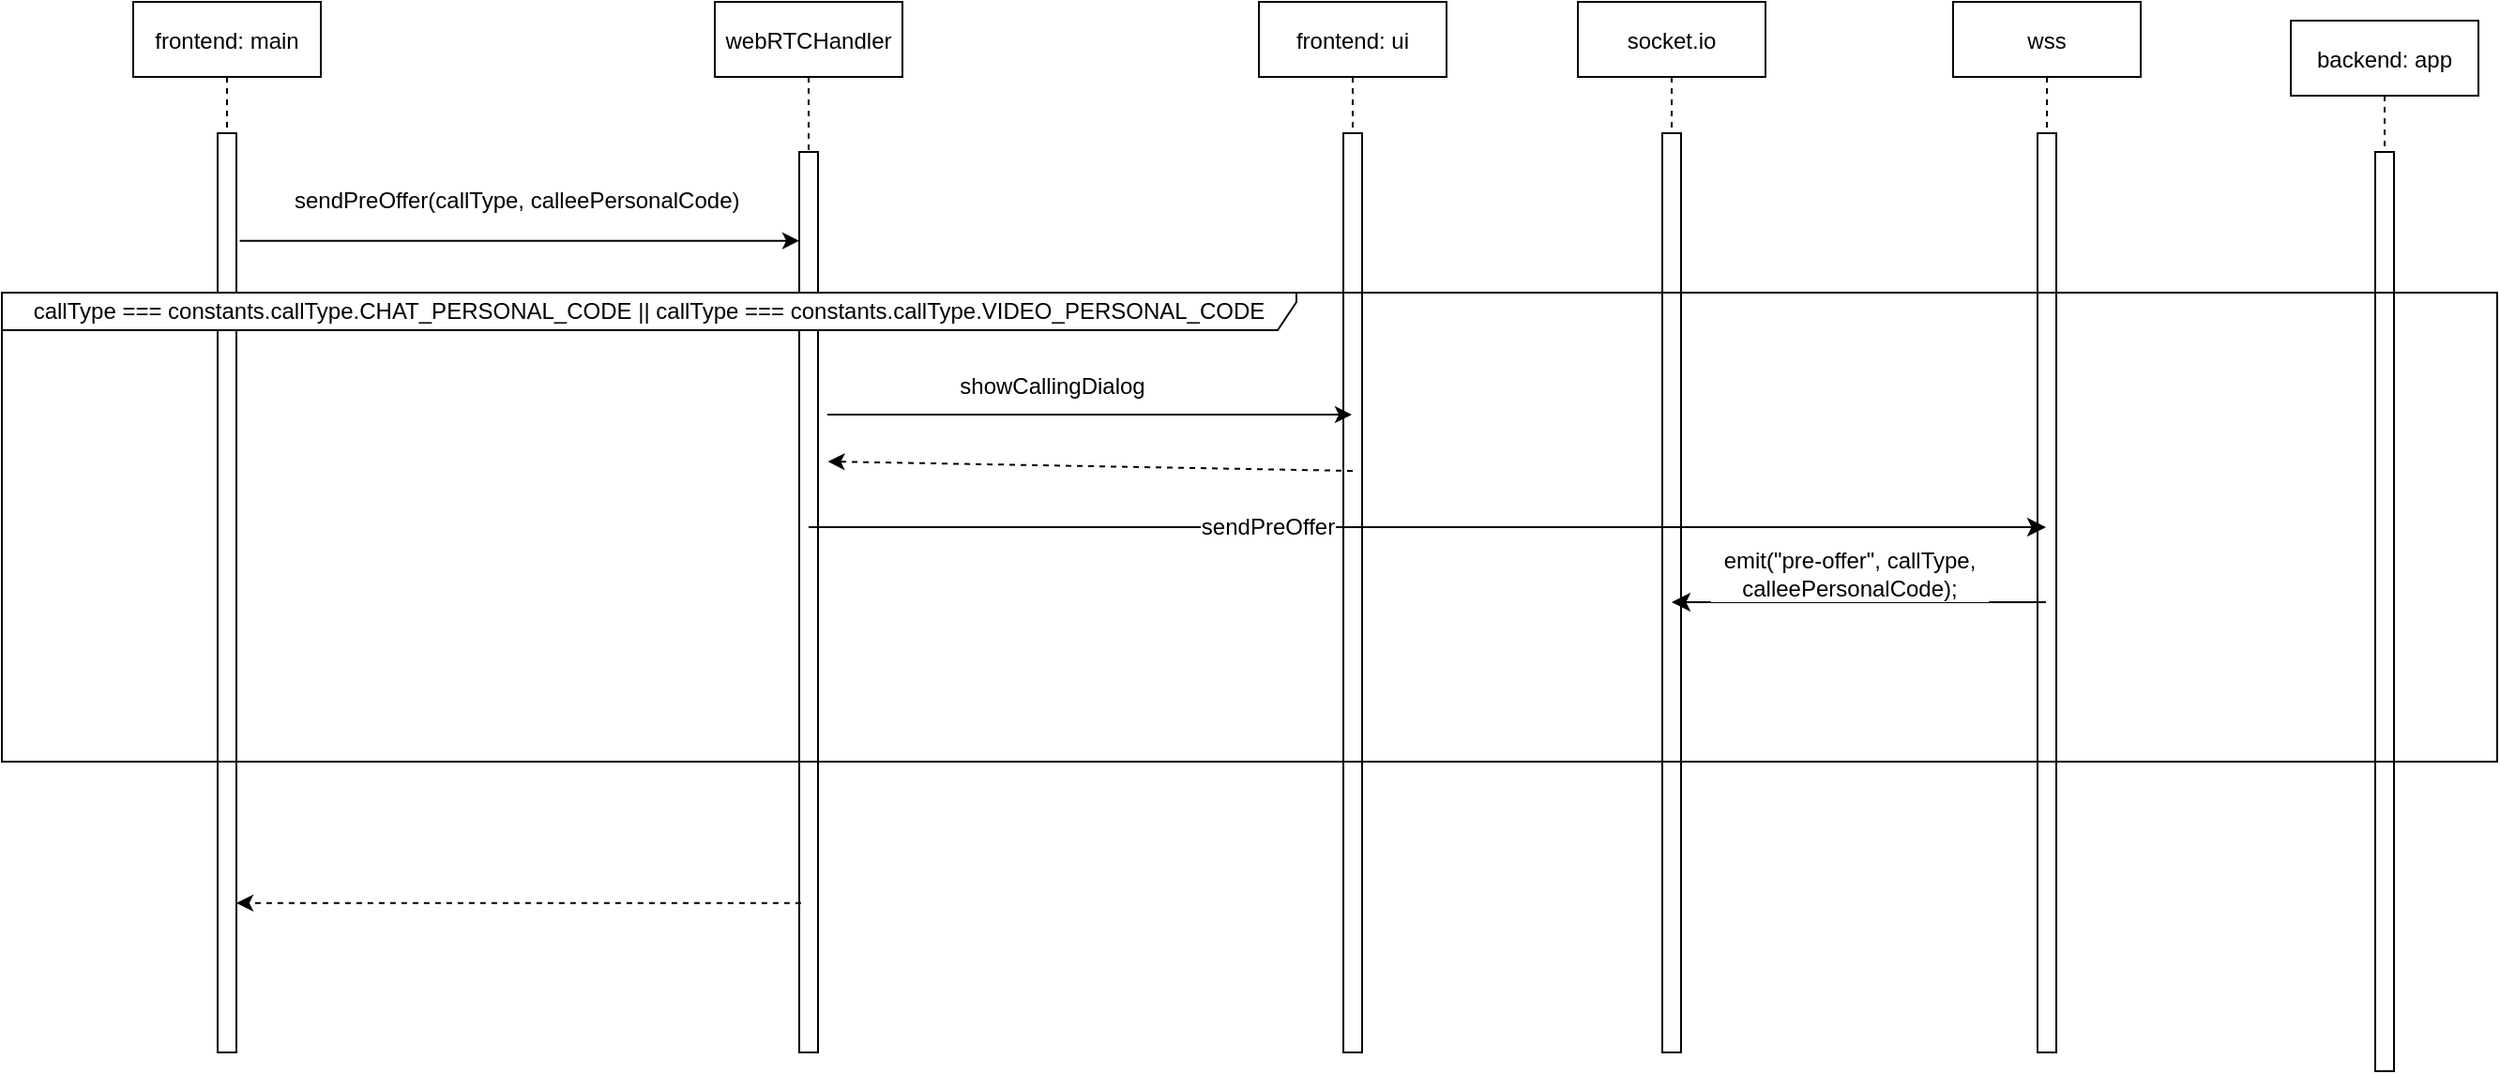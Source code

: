 <mxfile version="17.4.2" type="device"><diagram id="kgpKYQtTHZ0yAKxKKP6v" name="Page-1"><mxGraphModel dx="2071" dy="764" grid="1" gridSize="10" guides="1" tooltips="1" connect="1" arrows="1" fold="1" page="1" pageScale="1" pageWidth="850" pageHeight="1100" math="0" shadow="0"><root><mxCell id="0"/><mxCell id="1" parent="0"/><mxCell id="EEHP2IsuWbUX40uP4pIA-26" value="socket.io" style="shape=umlLifeline;perimeter=lifelinePerimeter;container=1;collapsible=0;recursiveResize=0;rounded=0;shadow=0;strokeWidth=1;" vertex="1" parent="1"><mxGeometry x="520" y="80" width="100" height="560" as="geometry"/></mxCell><mxCell id="EEHP2IsuWbUX40uP4pIA-27" value="" style="points=[];perimeter=orthogonalPerimeter;rounded=0;shadow=0;strokeWidth=1;" vertex="1" parent="EEHP2IsuWbUX40uP4pIA-26"><mxGeometry x="45" y="70" width="10" height="490" as="geometry"/></mxCell><mxCell id="3nuBFxr9cyL0pnOWT2aG-1" value="frontend: ui" style="shape=umlLifeline;perimeter=lifelinePerimeter;container=1;collapsible=0;recursiveResize=0;rounded=0;shadow=0;strokeWidth=1;" parent="1" vertex="1"><mxGeometry x="350" y="80" width="100" height="560" as="geometry"/></mxCell><mxCell id="3nuBFxr9cyL0pnOWT2aG-2" value="" style="points=[];perimeter=orthogonalPerimeter;rounded=0;shadow=0;strokeWidth=1;" parent="3nuBFxr9cyL0pnOWT2aG-1" vertex="1"><mxGeometry x="45" y="70" width="10" height="490" as="geometry"/></mxCell><mxCell id="3nuBFxr9cyL0pnOWT2aG-5" value="webRTCHandler" style="shape=umlLifeline;perimeter=lifelinePerimeter;container=1;collapsible=0;recursiveResize=0;rounded=0;shadow=0;strokeWidth=1;" parent="1" vertex="1"><mxGeometry x="60" y="80" width="100" height="560" as="geometry"/></mxCell><mxCell id="3nuBFxr9cyL0pnOWT2aG-6" value="" style="points=[];perimeter=orthogonalPerimeter;rounded=0;shadow=0;strokeWidth=1;" parent="3nuBFxr9cyL0pnOWT2aG-5" vertex="1"><mxGeometry x="45" y="80" width="10" height="480" as="geometry"/></mxCell><mxCell id="EEHP2IsuWbUX40uP4pIA-1" value="wss" style="shape=umlLifeline;perimeter=lifelinePerimeter;container=1;collapsible=0;recursiveResize=0;rounded=0;shadow=0;strokeWidth=1;" vertex="1" parent="1"><mxGeometry x="720" y="80" width="100" height="560" as="geometry"/></mxCell><mxCell id="EEHP2IsuWbUX40uP4pIA-2" value="" style="points=[];perimeter=orthogonalPerimeter;rounded=0;shadow=0;strokeWidth=1;" vertex="1" parent="EEHP2IsuWbUX40uP4pIA-1"><mxGeometry x="45" y="70" width="10" height="490" as="geometry"/></mxCell><mxCell id="EEHP2IsuWbUX40uP4pIA-5" value="frontend: main" style="shape=umlLifeline;perimeter=lifelinePerimeter;container=1;collapsible=0;recursiveResize=0;rounded=0;shadow=0;strokeWidth=1;" vertex="1" parent="1"><mxGeometry x="-250" y="80" width="100" height="560" as="geometry"/></mxCell><mxCell id="EEHP2IsuWbUX40uP4pIA-6" value="" style="points=[];perimeter=orthogonalPerimeter;rounded=0;shadow=0;strokeWidth=1;" vertex="1" parent="EEHP2IsuWbUX40uP4pIA-5"><mxGeometry x="45" y="70" width="10" height="490" as="geometry"/></mxCell><mxCell id="EEHP2IsuWbUX40uP4pIA-9" value="backend: app" style="shape=umlLifeline;perimeter=lifelinePerimeter;container=1;collapsible=0;recursiveResize=0;rounded=0;shadow=0;strokeWidth=1;" vertex="1" parent="1"><mxGeometry x="900" y="90" width="100" height="560" as="geometry"/></mxCell><mxCell id="EEHP2IsuWbUX40uP4pIA-10" value="" style="points=[];perimeter=orthogonalPerimeter;rounded=0;shadow=0;strokeWidth=1;" vertex="1" parent="EEHP2IsuWbUX40uP4pIA-9"><mxGeometry x="45" y="70" width="10" height="490" as="geometry"/></mxCell><mxCell id="EEHP2IsuWbUX40uP4pIA-13" value="" style="endArrow=classic;html=1;rounded=0;exitX=1.18;exitY=0.117;exitDx=0;exitDy=0;exitPerimeter=0;" edge="1" parent="1" source="EEHP2IsuWbUX40uP4pIA-6" target="3nuBFxr9cyL0pnOWT2aG-6"><mxGeometry width="50" height="50" relative="1" as="geometry"><mxPoint x="400" y="360" as="sourcePoint"/><mxPoint x="450" y="310" as="targetPoint"/></mxGeometry></mxCell><mxCell id="EEHP2IsuWbUX40uP4pIA-14" value="sendPreOffer(callType, calleePersonalCode)" style="text;strokeColor=none;fillColor=none;align=left;verticalAlign=middle;spacingLeft=4;spacingRight=4;overflow=hidden;points=[[0,0.5],[1,0.5]];portConstraint=eastwest;rotatable=0;" vertex="1" parent="1"><mxGeometry x="-170" y="170" width="255" height="30" as="geometry"/></mxCell><mxCell id="EEHP2IsuWbUX40uP4pIA-16" value="callType === constants.callType.CHAT_PERSONAL_CODE || callType === constants.callType.VIDEO_PERSONAL_CODE" style="shape=umlFrame;whiteSpace=wrap;html=1;width=690;height=20;" vertex="1" parent="1"><mxGeometry x="-320" y="235" width="1330" height="250" as="geometry"/></mxCell><mxCell id="EEHP2IsuWbUX40uP4pIA-18" value="" style="endArrow=classic;html=1;rounded=0;" edge="1" parent="1" target="3nuBFxr9cyL0pnOWT2aG-1"><mxGeometry width="50" height="50" relative="1" as="geometry"><mxPoint x="120" y="300" as="sourcePoint"/><mxPoint x="290" y="410" as="targetPoint"/><Array as="points"><mxPoint x="140" y="300"/><mxPoint x="320" y="300"/></Array></mxGeometry></mxCell><mxCell id="EEHP2IsuWbUX40uP4pIA-21" value="showCallingDialog" style="text;html=1;strokeColor=none;fillColor=none;align=center;verticalAlign=middle;whiteSpace=wrap;rounded=0;labelBackgroundColor=#FFFFFF;" vertex="1" parent="1"><mxGeometry x="180" y="270" width="120" height="30" as="geometry"/></mxCell><mxCell id="EEHP2IsuWbUX40uP4pIA-22" value="" style="endArrow=classic;html=1;rounded=0;dashed=1;exitX=0.094;exitY=0.834;exitDx=0;exitDy=0;exitPerimeter=0;" edge="1" parent="1" source="3nuBFxr9cyL0pnOWT2aG-6" target="EEHP2IsuWbUX40uP4pIA-6"><mxGeometry width="50" height="50" relative="1" as="geometry"><mxPoint x="240" y="460" as="sourcePoint"/><mxPoint x="290" y="410" as="targetPoint"/></mxGeometry></mxCell><mxCell id="EEHP2IsuWbUX40uP4pIA-23" value="" style="endArrow=classic;html=1;rounded=0;dashed=1;entryX=0.331;entryY=0.36;entryDx=0;entryDy=0;entryPerimeter=0;" edge="1" parent="1" target="EEHP2IsuWbUX40uP4pIA-16"><mxGeometry width="50" height="50" relative="1" as="geometry"><mxPoint x="400" y="330" as="sourcePoint"/><mxPoint x="290" y="410" as="targetPoint"/></mxGeometry></mxCell><mxCell id="EEHP2IsuWbUX40uP4pIA-24" value="" style="endArrow=classic;html=1;rounded=0;endSize=7;" edge="1" parent="1" source="3nuBFxr9cyL0pnOWT2aG-5" target="EEHP2IsuWbUX40uP4pIA-1"><mxGeometry width="50" height="50" relative="1" as="geometry"><mxPoint x="240" y="460" as="sourcePoint"/><mxPoint x="670" y="370" as="targetPoint"/></mxGeometry></mxCell><mxCell id="EEHP2IsuWbUX40uP4pIA-25" value="sendPreOffer" style="text;html=1;strokeColor=none;fillColor=none;align=center;verticalAlign=middle;whiteSpace=wrap;rounded=0;labelBackgroundColor=#FFFFFF;" vertex="1" parent="1"><mxGeometry x="310" y="345" width="90" height="30" as="geometry"/></mxCell><mxCell id="EEHP2IsuWbUX40uP4pIA-29" value="" style="endArrow=classic;html=1;rounded=0;endSize=7;" edge="1" parent="1" source="EEHP2IsuWbUX40uP4pIA-1"><mxGeometry width="50" height="50" relative="1" as="geometry"><mxPoint x="530" y="430" as="sourcePoint"/><mxPoint x="570" y="400" as="targetPoint"/></mxGeometry></mxCell><mxCell id="EEHP2IsuWbUX40uP4pIA-30" value="emit(&quot;pre-offer&quot;, callType, calleePersonalCode);" style="text;html=1;strokeColor=none;fillColor=none;align=center;verticalAlign=middle;whiteSpace=wrap;rounded=0;labelBackgroundColor=#FFFFFF;" vertex="1" parent="1"><mxGeometry x="590" y="370" width="150" height="30" as="geometry"/></mxCell></root></mxGraphModel></diagram></mxfile>
